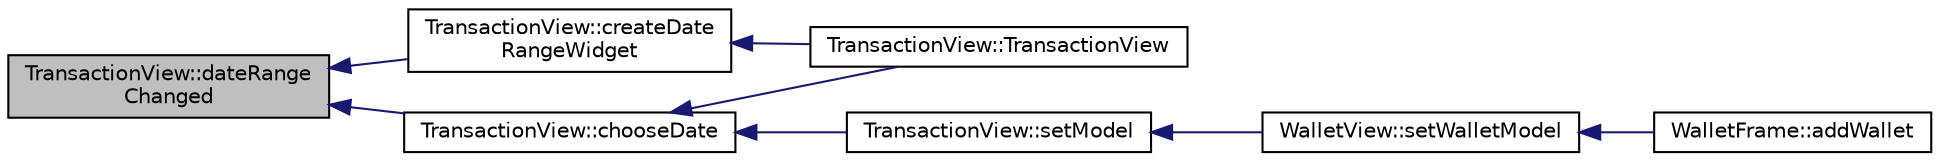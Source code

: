digraph "TransactionView::dateRangeChanged"
{
  edge [fontname="Helvetica",fontsize="10",labelfontname="Helvetica",labelfontsize="10"];
  node [fontname="Helvetica",fontsize="10",shape=record];
  rankdir="LR";
  Node222 [label="TransactionView::dateRange\lChanged",height=0.2,width=0.4,color="black", fillcolor="grey75", style="filled", fontcolor="black"];
  Node222 -> Node223 [dir="back",color="midnightblue",fontsize="10",style="solid",fontname="Helvetica"];
  Node223 [label="TransactionView::chooseDate",height=0.2,width=0.4,color="black", fillcolor="white", style="filled",URL="$class_transaction_view.html#abd49a0777b14f7bf5a72a4d5901d033d"];
  Node223 -> Node224 [dir="back",color="midnightblue",fontsize="10",style="solid",fontname="Helvetica"];
  Node224 [label="TransactionView::TransactionView",height=0.2,width=0.4,color="black", fillcolor="white", style="filled",URL="$class_transaction_view.html#a0c5e8b90206b4e8b8bf68dd7e319798f"];
  Node223 -> Node225 [dir="back",color="midnightblue",fontsize="10",style="solid",fontname="Helvetica"];
  Node225 [label="TransactionView::setModel",height=0.2,width=0.4,color="black", fillcolor="white", style="filled",URL="$class_transaction_view.html#a4920c2cd57d72eb50248948fa160c83c"];
  Node225 -> Node226 [dir="back",color="midnightblue",fontsize="10",style="solid",fontname="Helvetica"];
  Node226 [label="WalletView::setWalletModel",height=0.2,width=0.4,color="black", fillcolor="white", style="filled",URL="$class_wallet_view.html#a0a37ff693a4f9c1e5ddc23f9cd3913be",tooltip="Set the wallet model. "];
  Node226 -> Node227 [dir="back",color="midnightblue",fontsize="10",style="solid",fontname="Helvetica"];
  Node227 [label="WalletFrame::addWallet",height=0.2,width=0.4,color="black", fillcolor="white", style="filled",URL="$class_wallet_frame.html#aa199c3f27654199d84c365cf86167d86"];
  Node222 -> Node228 [dir="back",color="midnightblue",fontsize="10",style="solid",fontname="Helvetica"];
  Node228 [label="TransactionView::createDate\lRangeWidget",height=0.2,width=0.4,color="black", fillcolor="white", style="filled",URL="$class_transaction_view.html#a4455d37773d81280d068f0b7751150f7"];
  Node228 -> Node224 [dir="back",color="midnightblue",fontsize="10",style="solid",fontname="Helvetica"];
}
